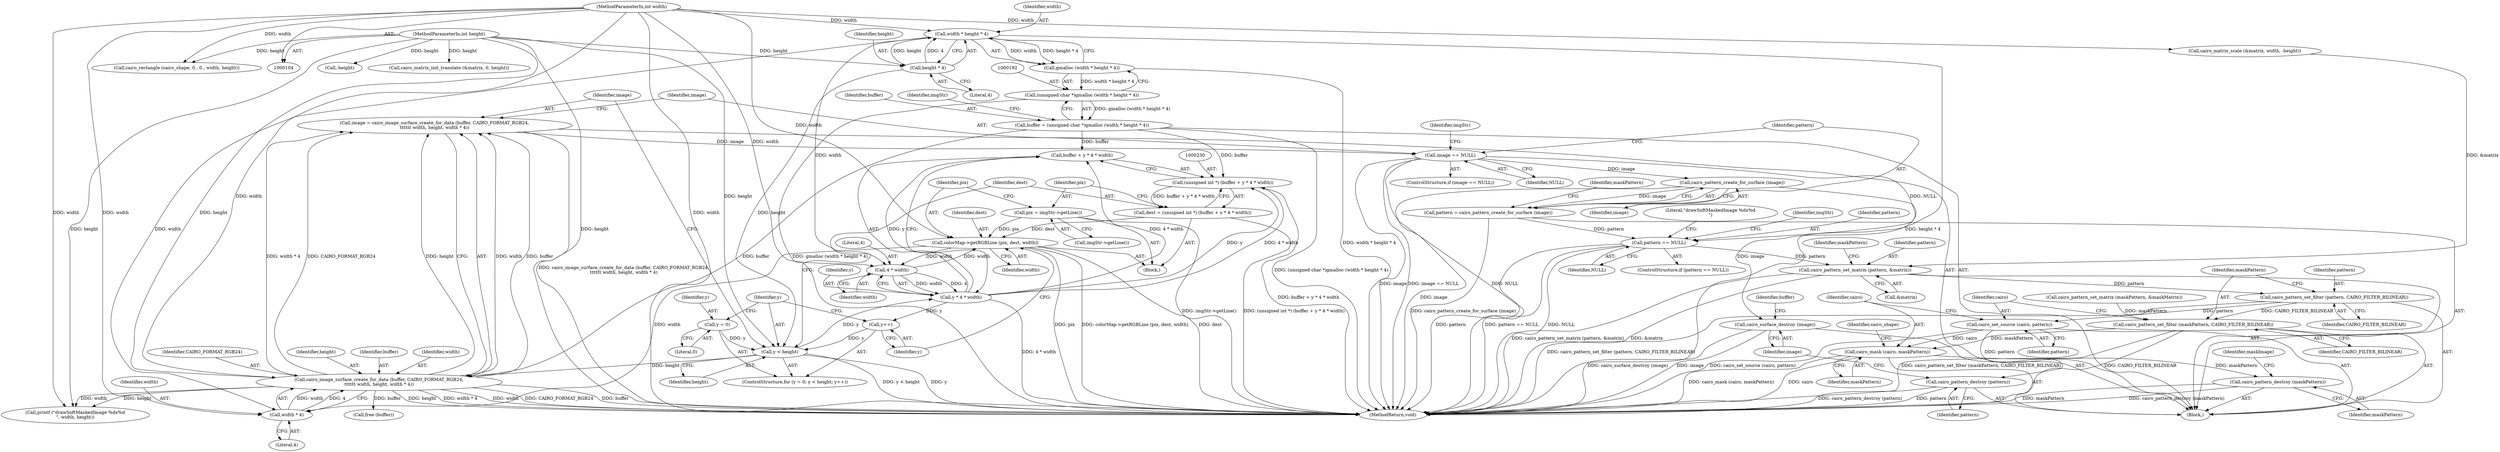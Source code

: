 digraph "0_poppler_7b2d314a61fd0e12f47c62996cb49ec0d1ba747a_3@API" {
"1000265" [label="(Call,cairo_pattern_create_for_surface (image))"];
"1000256" [label="(Call,image == NULL)"];
"1000245" [label="(Call,image = cairo_image_surface_create_for_data (buffer, CAIRO_FORMAT_RGB24,\n\t\t\t\t\t\t width, height, width * 4))"];
"1000247" [label="(Call,cairo_image_surface_create_for_data (buffer, CAIRO_FORMAT_RGB24,\n\t\t\t\t\t\t width, height, width * 4))"];
"1000189" [label="(Call,buffer = (unsigned char *)gmalloc (width * height * 4))"];
"1000191" [label="(Call,(unsigned char *)gmalloc (width * height * 4))"];
"1000193" [label="(Call,gmalloc (width * height * 4))"];
"1000194" [label="(Call,width * height * 4)"];
"1000108" [label="(MethodParameterIn,int width)"];
"1000196" [label="(Call,height * 4)"];
"1000109" [label="(MethodParameterIn,int height)"];
"1000252" [label="(Call,width * 4)"];
"1000241" [label="(Call,colorMap->getRGBLine (pix, dest, width))"];
"1000238" [label="(Call,pix = imgStr->getLine())"];
"1000227" [label="(Call,dest = (unsigned int *) (buffer + y * 4 * width))"];
"1000229" [label="(Call,(unsigned int *) (buffer + y * 4 * width))"];
"1000233" [label="(Call,y * 4 * width)"];
"1000221" [label="(Call,y < height)"];
"1000224" [label="(Call,y++)"];
"1000218" [label="(Call,y = 0)"];
"1000235" [label="(Call,4 * width)"];
"1000263" [label="(Call,pattern = cairo_pattern_create_for_surface (image))"];
"1000272" [label="(Call,pattern == NULL)"];
"1000306" [label="(Call,cairo_pattern_set_matrix (pattern, &matrix))"];
"1000314" [label="(Call,cairo_pattern_set_filter (pattern, CAIRO_FILTER_BILINEAR))"];
"1000317" [label="(Call,cairo_pattern_set_filter (maskPattern, CAIRO_FILTER_BILINEAR))"];
"1000323" [label="(Call,cairo_mask (cairo, maskPattern))"];
"1000337" [label="(Call,cairo_pattern_destroy (maskPattern))"];
"1000320" [label="(Call,cairo_set_source (cairo, pattern))"];
"1000341" [label="(Call,cairo_pattern_destroy (pattern))"];
"1000343" [label="(Call,cairo_surface_destroy (image))"];
"1000249" [label="(Identifier,CAIRO_FORMAT_RGB24)"];
"1000242" [label="(Identifier,pix)"];
"1000311" [label="(Identifier,maskPattern)"];
"1000193" [label="(Call,gmalloc (width * height * 4))"];
"1000265" [label="(Call,cairo_pattern_create_for_surface (image))"];
"1000258" [label="(Identifier,NULL)"];
"1000234" [label="(Identifier,y)"];
"1000271" [label="(ControlStructure,if (pattern == NULL))"];
"1000318" [label="(Identifier,maskPattern)"];
"1000346" [label="(Identifier,buffer)"];
"1000190" [label="(Identifier,buffer)"];
"1000194" [label="(Call,width * height * 4)"];
"1000281" [label="(Literal,\"drawSoftMaskedImage %dx%d\n\")"];
"1000343" [label="(Call,cairo_surface_destroy (image))"];
"1000255" [label="(ControlStructure,if (image == NULL))"];
"1000263" [label="(Call,pattern = cairo_pattern_create_for_surface (image))"];
"1000225" [label="(Identifier,y)"];
"1000254" [label="(Literal,4)"];
"1000341" [label="(Call,cairo_pattern_destroy (pattern))"];
"1000351" [label="(MethodReturn,void)"];
"1000251" [label="(Identifier,height)"];
"1000256" [label="(Call,image == NULL)"];
"1000219" [label="(Identifier,y)"];
"1000277" [label="(Identifier,imgStr)"];
"1000240" [label="(Call,imgStr->getLine())"];
"1000322" [label="(Identifier,pattern)"];
"1000189" [label="(Call,buffer = (unsigned char *)gmalloc (width * height * 4))"];
"1000222" [label="(Identifier,y)"];
"1000237" [label="(Identifier,width)"];
"1000315" [label="(Identifier,pattern)"];
"1000284" [label="(Call,cairo_matrix_init_translate (&matrix, 0, height))"];
"1000338" [label="(Identifier,maskPattern)"];
"1000245" [label="(Call,image = cairo_image_surface_create_for_data (buffer, CAIRO_FORMAT_RGB24,\n\t\t\t\t\t\t width, height, width * 4))"];
"1000226" [label="(Block,)"];
"1000273" [label="(Identifier,pattern)"];
"1000261" [label="(Identifier,imgStr)"];
"1000253" [label="(Identifier,width)"];
"1000252" [label="(Call,width * 4)"];
"1000108" [label="(MethodParameterIn,int width)"];
"1000196" [label="(Call,height * 4)"];
"1000229" [label="(Call,(unsigned int *) (buffer + y * 4 * width))"];
"1000109" [label="(MethodParameterIn,int height)"];
"1000223" [label="(Identifier,height)"];
"1000316" [label="(Identifier,CAIRO_FILTER_BILINEAR)"];
"1000327" [label="(Identifier,cairo_shape)"];
"1000344" [label="(Identifier,image)"];
"1000241" [label="(Call,colorMap->getRGBLine (pix, dest, width))"];
"1000235" [label="(Call,4 * width)"];
"1000340" [label="(Identifier,maskImage)"];
"1000257" [label="(Identifier,image)"];
"1000236" [label="(Literal,4)"];
"1000221" [label="(Call,y < height)"];
"1000342" [label="(Identifier,pattern)"];
"1000319" [label="(Identifier,CAIRO_FILTER_BILINEAR)"];
"1000247" [label="(Call,cairo_image_surface_create_for_data (buffer, CAIRO_FORMAT_RGB24,\n\t\t\t\t\t\t width, height, width * 4))"];
"1000218" [label="(Call,y = 0)"];
"1000293" [label="(Call,-height)"];
"1000195" [label="(Identifier,width)"];
"1000314" [label="(Call,cairo_pattern_set_filter (pattern, CAIRO_FILTER_BILINEAR))"];
"1000308" [label="(Call,&matrix)"];
"1000324" [label="(Identifier,cairo)"];
"1000274" [label="(Identifier,NULL)"];
"1000238" [label="(Call,pix = imgStr->getLine())"];
"1000191" [label="(Call,(unsigned char *)gmalloc (width * height * 4))"];
"1000323" [label="(Call,cairo_mask (cairo, maskPattern))"];
"1000246" [label="(Identifier,image)"];
"1000239" [label="(Identifier,pix)"];
"1000264" [label="(Identifier,pattern)"];
"1000272" [label="(Call,pattern == NULL)"];
"1000280" [label="(Call,printf (\"drawSoftMaskedImage %dx%d\n\", width, height))"];
"1000266" [label="(Identifier,image)"];
"1000228" [label="(Identifier,dest)"];
"1000268" [label="(Identifier,maskPattern)"];
"1000317" [label="(Call,cairo_pattern_set_filter (maskPattern, CAIRO_FILTER_BILINEAR))"];
"1000115" [label="(Block,)"];
"1000224" [label="(Call,y++)"];
"1000329" [label="(Call,cairo_rectangle (cairo_shape, 0., 0., width, height))"];
"1000233" [label="(Call,y * 4 * width)"];
"1000244" [label="(Identifier,width)"];
"1000320" [label="(Call,cairo_set_source (cairo, pattern))"];
"1000197" [label="(Identifier,height)"];
"1000306" [label="(Call,cairo_pattern_set_matrix (pattern, &matrix))"];
"1000248" [label="(Identifier,buffer)"];
"1000250" [label="(Identifier,width)"];
"1000243" [label="(Identifier,dest)"];
"1000325" [label="(Identifier,maskPattern)"];
"1000321" [label="(Identifier,cairo)"];
"1000198" [label="(Literal,4)"];
"1000289" [label="(Call,cairo_matrix_scale (&matrix, width, -height))"];
"1000227" [label="(Call,dest = (unsigned int *) (buffer + y * 4 * width))"];
"1000220" [label="(Literal,0)"];
"1000307" [label="(Identifier,pattern)"];
"1000231" [label="(Call,buffer + y * 4 * width)"];
"1000337" [label="(Call,cairo_pattern_destroy (maskPattern))"];
"1000310" [label="(Call,cairo_pattern_set_matrix (maskPattern, &maskMatrix))"];
"1000200" [label="(Identifier,imgStr)"];
"1000345" [label="(Call,free (buffer))"];
"1000217" [label="(ControlStructure,for (y = 0; y < height; y++))"];
"1000265" -> "1000263"  [label="AST: "];
"1000265" -> "1000266"  [label="CFG: "];
"1000266" -> "1000265"  [label="AST: "];
"1000263" -> "1000265"  [label="CFG: "];
"1000265" -> "1000351"  [label="DDG: image"];
"1000265" -> "1000263"  [label="DDG: image"];
"1000256" -> "1000265"  [label="DDG: image"];
"1000265" -> "1000343"  [label="DDG: image"];
"1000256" -> "1000255"  [label="AST: "];
"1000256" -> "1000258"  [label="CFG: "];
"1000257" -> "1000256"  [label="AST: "];
"1000258" -> "1000256"  [label="AST: "];
"1000261" -> "1000256"  [label="CFG: "];
"1000264" -> "1000256"  [label="CFG: "];
"1000256" -> "1000351"  [label="DDG: NULL"];
"1000256" -> "1000351"  [label="DDG: image"];
"1000256" -> "1000351"  [label="DDG: image == NULL"];
"1000245" -> "1000256"  [label="DDG: image"];
"1000256" -> "1000272"  [label="DDG: NULL"];
"1000245" -> "1000115"  [label="AST: "];
"1000245" -> "1000247"  [label="CFG: "];
"1000246" -> "1000245"  [label="AST: "];
"1000247" -> "1000245"  [label="AST: "];
"1000257" -> "1000245"  [label="CFG: "];
"1000245" -> "1000351"  [label="DDG: cairo_image_surface_create_for_data (buffer, CAIRO_FORMAT_RGB24,\n\t\t\t\t\t\t width, height, width * 4)"];
"1000247" -> "1000245"  [label="DDG: buffer"];
"1000247" -> "1000245"  [label="DDG: width"];
"1000247" -> "1000245"  [label="DDG: width * 4"];
"1000247" -> "1000245"  [label="DDG: CAIRO_FORMAT_RGB24"];
"1000247" -> "1000245"  [label="DDG: height"];
"1000247" -> "1000252"  [label="CFG: "];
"1000248" -> "1000247"  [label="AST: "];
"1000249" -> "1000247"  [label="AST: "];
"1000250" -> "1000247"  [label="AST: "];
"1000251" -> "1000247"  [label="AST: "];
"1000252" -> "1000247"  [label="AST: "];
"1000247" -> "1000351"  [label="DDG: buffer"];
"1000247" -> "1000351"  [label="DDG: height"];
"1000247" -> "1000351"  [label="DDG: width * 4"];
"1000247" -> "1000351"  [label="DDG: width"];
"1000247" -> "1000351"  [label="DDG: CAIRO_FORMAT_RGB24"];
"1000189" -> "1000247"  [label="DDG: buffer"];
"1000252" -> "1000247"  [label="DDG: width"];
"1000252" -> "1000247"  [label="DDG: 4"];
"1000108" -> "1000247"  [label="DDG: width"];
"1000221" -> "1000247"  [label="DDG: height"];
"1000109" -> "1000247"  [label="DDG: height"];
"1000247" -> "1000280"  [label="DDG: width"];
"1000247" -> "1000280"  [label="DDG: height"];
"1000247" -> "1000345"  [label="DDG: buffer"];
"1000189" -> "1000115"  [label="AST: "];
"1000189" -> "1000191"  [label="CFG: "];
"1000190" -> "1000189"  [label="AST: "];
"1000191" -> "1000189"  [label="AST: "];
"1000200" -> "1000189"  [label="CFG: "];
"1000189" -> "1000351"  [label="DDG: (unsigned char *)gmalloc (width * height * 4)"];
"1000191" -> "1000189"  [label="DDG: gmalloc (width * height * 4)"];
"1000189" -> "1000229"  [label="DDG: buffer"];
"1000189" -> "1000231"  [label="DDG: buffer"];
"1000191" -> "1000193"  [label="CFG: "];
"1000192" -> "1000191"  [label="AST: "];
"1000193" -> "1000191"  [label="AST: "];
"1000191" -> "1000351"  [label="DDG: gmalloc (width * height * 4)"];
"1000193" -> "1000191"  [label="DDG: width * height * 4"];
"1000193" -> "1000194"  [label="CFG: "];
"1000194" -> "1000193"  [label="AST: "];
"1000193" -> "1000351"  [label="DDG: width * height * 4"];
"1000194" -> "1000193"  [label="DDG: width"];
"1000194" -> "1000193"  [label="DDG: height * 4"];
"1000194" -> "1000196"  [label="CFG: "];
"1000195" -> "1000194"  [label="AST: "];
"1000196" -> "1000194"  [label="AST: "];
"1000194" -> "1000351"  [label="DDG: height * 4"];
"1000108" -> "1000194"  [label="DDG: width"];
"1000196" -> "1000194"  [label="DDG: height"];
"1000196" -> "1000194"  [label="DDG: 4"];
"1000194" -> "1000235"  [label="DDG: width"];
"1000194" -> "1000252"  [label="DDG: width"];
"1000108" -> "1000104"  [label="AST: "];
"1000108" -> "1000351"  [label="DDG: width"];
"1000108" -> "1000235"  [label="DDG: width"];
"1000108" -> "1000241"  [label="DDG: width"];
"1000108" -> "1000252"  [label="DDG: width"];
"1000108" -> "1000280"  [label="DDG: width"];
"1000108" -> "1000289"  [label="DDG: width"];
"1000108" -> "1000329"  [label="DDG: width"];
"1000196" -> "1000198"  [label="CFG: "];
"1000197" -> "1000196"  [label="AST: "];
"1000198" -> "1000196"  [label="AST: "];
"1000109" -> "1000196"  [label="DDG: height"];
"1000196" -> "1000221"  [label="DDG: height"];
"1000109" -> "1000104"  [label="AST: "];
"1000109" -> "1000351"  [label="DDG: height"];
"1000109" -> "1000221"  [label="DDG: height"];
"1000109" -> "1000280"  [label="DDG: height"];
"1000109" -> "1000284"  [label="DDG: height"];
"1000109" -> "1000293"  [label="DDG: height"];
"1000109" -> "1000329"  [label="DDG: height"];
"1000252" -> "1000254"  [label="CFG: "];
"1000253" -> "1000252"  [label="AST: "];
"1000254" -> "1000252"  [label="AST: "];
"1000241" -> "1000252"  [label="DDG: width"];
"1000241" -> "1000226"  [label="AST: "];
"1000241" -> "1000244"  [label="CFG: "];
"1000242" -> "1000241"  [label="AST: "];
"1000243" -> "1000241"  [label="AST: "];
"1000244" -> "1000241"  [label="AST: "];
"1000225" -> "1000241"  [label="CFG: "];
"1000241" -> "1000351"  [label="DDG: pix"];
"1000241" -> "1000351"  [label="DDG: colorMap->getRGBLine (pix, dest, width)"];
"1000241" -> "1000351"  [label="DDG: dest"];
"1000241" -> "1000235"  [label="DDG: width"];
"1000238" -> "1000241"  [label="DDG: pix"];
"1000227" -> "1000241"  [label="DDG: dest"];
"1000235" -> "1000241"  [label="DDG: width"];
"1000238" -> "1000226"  [label="AST: "];
"1000238" -> "1000240"  [label="CFG: "];
"1000239" -> "1000238"  [label="AST: "];
"1000240" -> "1000238"  [label="AST: "];
"1000242" -> "1000238"  [label="CFG: "];
"1000238" -> "1000351"  [label="DDG: imgStr->getLine()"];
"1000227" -> "1000226"  [label="AST: "];
"1000227" -> "1000229"  [label="CFG: "];
"1000228" -> "1000227"  [label="AST: "];
"1000229" -> "1000227"  [label="AST: "];
"1000239" -> "1000227"  [label="CFG: "];
"1000227" -> "1000351"  [label="DDG: (unsigned int *) (buffer + y * 4 * width)"];
"1000229" -> "1000227"  [label="DDG: buffer + y * 4 * width"];
"1000229" -> "1000231"  [label="CFG: "];
"1000230" -> "1000229"  [label="AST: "];
"1000231" -> "1000229"  [label="AST: "];
"1000229" -> "1000351"  [label="DDG: buffer + y * 4 * width"];
"1000233" -> "1000229"  [label="DDG: y"];
"1000233" -> "1000229"  [label="DDG: 4 * width"];
"1000233" -> "1000231"  [label="AST: "];
"1000233" -> "1000235"  [label="CFG: "];
"1000234" -> "1000233"  [label="AST: "];
"1000235" -> "1000233"  [label="AST: "];
"1000231" -> "1000233"  [label="CFG: "];
"1000233" -> "1000351"  [label="DDG: 4 * width"];
"1000233" -> "1000224"  [label="DDG: y"];
"1000233" -> "1000231"  [label="DDG: y"];
"1000233" -> "1000231"  [label="DDG: 4 * width"];
"1000221" -> "1000233"  [label="DDG: y"];
"1000235" -> "1000233"  [label="DDG: 4"];
"1000235" -> "1000233"  [label="DDG: width"];
"1000221" -> "1000217"  [label="AST: "];
"1000221" -> "1000223"  [label="CFG: "];
"1000222" -> "1000221"  [label="AST: "];
"1000223" -> "1000221"  [label="AST: "];
"1000228" -> "1000221"  [label="CFG: "];
"1000246" -> "1000221"  [label="CFG: "];
"1000221" -> "1000351"  [label="DDG: y < height"];
"1000221" -> "1000351"  [label="DDG: y"];
"1000224" -> "1000221"  [label="DDG: y"];
"1000218" -> "1000221"  [label="DDG: y"];
"1000224" -> "1000217"  [label="AST: "];
"1000224" -> "1000225"  [label="CFG: "];
"1000225" -> "1000224"  [label="AST: "];
"1000222" -> "1000224"  [label="CFG: "];
"1000218" -> "1000217"  [label="AST: "];
"1000218" -> "1000220"  [label="CFG: "];
"1000219" -> "1000218"  [label="AST: "];
"1000220" -> "1000218"  [label="AST: "];
"1000222" -> "1000218"  [label="CFG: "];
"1000235" -> "1000237"  [label="CFG: "];
"1000236" -> "1000235"  [label="AST: "];
"1000237" -> "1000235"  [label="AST: "];
"1000263" -> "1000115"  [label="AST: "];
"1000264" -> "1000263"  [label="AST: "];
"1000268" -> "1000263"  [label="CFG: "];
"1000263" -> "1000351"  [label="DDG: cairo_pattern_create_for_surface (image)"];
"1000263" -> "1000272"  [label="DDG: pattern"];
"1000272" -> "1000271"  [label="AST: "];
"1000272" -> "1000274"  [label="CFG: "];
"1000273" -> "1000272"  [label="AST: "];
"1000274" -> "1000272"  [label="AST: "];
"1000277" -> "1000272"  [label="CFG: "];
"1000281" -> "1000272"  [label="CFG: "];
"1000272" -> "1000351"  [label="DDG: NULL"];
"1000272" -> "1000351"  [label="DDG: pattern"];
"1000272" -> "1000351"  [label="DDG: pattern == NULL"];
"1000272" -> "1000306"  [label="DDG: pattern"];
"1000306" -> "1000115"  [label="AST: "];
"1000306" -> "1000308"  [label="CFG: "];
"1000307" -> "1000306"  [label="AST: "];
"1000308" -> "1000306"  [label="AST: "];
"1000311" -> "1000306"  [label="CFG: "];
"1000306" -> "1000351"  [label="DDG: cairo_pattern_set_matrix (pattern, &matrix)"];
"1000306" -> "1000351"  [label="DDG: &matrix"];
"1000289" -> "1000306"  [label="DDG: &matrix"];
"1000306" -> "1000314"  [label="DDG: pattern"];
"1000314" -> "1000115"  [label="AST: "];
"1000314" -> "1000316"  [label="CFG: "];
"1000315" -> "1000314"  [label="AST: "];
"1000316" -> "1000314"  [label="AST: "];
"1000318" -> "1000314"  [label="CFG: "];
"1000314" -> "1000351"  [label="DDG: cairo_pattern_set_filter (pattern, CAIRO_FILTER_BILINEAR)"];
"1000314" -> "1000317"  [label="DDG: CAIRO_FILTER_BILINEAR"];
"1000314" -> "1000320"  [label="DDG: pattern"];
"1000317" -> "1000115"  [label="AST: "];
"1000317" -> "1000319"  [label="CFG: "];
"1000318" -> "1000317"  [label="AST: "];
"1000319" -> "1000317"  [label="AST: "];
"1000321" -> "1000317"  [label="CFG: "];
"1000317" -> "1000351"  [label="DDG: CAIRO_FILTER_BILINEAR"];
"1000317" -> "1000351"  [label="DDG: cairo_pattern_set_filter (maskPattern, CAIRO_FILTER_BILINEAR)"];
"1000310" -> "1000317"  [label="DDG: maskPattern"];
"1000317" -> "1000323"  [label="DDG: maskPattern"];
"1000323" -> "1000115"  [label="AST: "];
"1000323" -> "1000325"  [label="CFG: "];
"1000324" -> "1000323"  [label="AST: "];
"1000325" -> "1000323"  [label="AST: "];
"1000327" -> "1000323"  [label="CFG: "];
"1000323" -> "1000351"  [label="DDG: cairo"];
"1000323" -> "1000351"  [label="DDG: cairo_mask (cairo, maskPattern)"];
"1000320" -> "1000323"  [label="DDG: cairo"];
"1000323" -> "1000337"  [label="DDG: maskPattern"];
"1000337" -> "1000115"  [label="AST: "];
"1000337" -> "1000338"  [label="CFG: "];
"1000338" -> "1000337"  [label="AST: "];
"1000340" -> "1000337"  [label="CFG: "];
"1000337" -> "1000351"  [label="DDG: maskPattern"];
"1000337" -> "1000351"  [label="DDG: cairo_pattern_destroy (maskPattern)"];
"1000320" -> "1000115"  [label="AST: "];
"1000320" -> "1000322"  [label="CFG: "];
"1000321" -> "1000320"  [label="AST: "];
"1000322" -> "1000320"  [label="AST: "];
"1000324" -> "1000320"  [label="CFG: "];
"1000320" -> "1000351"  [label="DDG: cairo_set_source (cairo, pattern)"];
"1000320" -> "1000341"  [label="DDG: pattern"];
"1000341" -> "1000115"  [label="AST: "];
"1000341" -> "1000342"  [label="CFG: "];
"1000342" -> "1000341"  [label="AST: "];
"1000344" -> "1000341"  [label="CFG: "];
"1000341" -> "1000351"  [label="DDG: pattern"];
"1000341" -> "1000351"  [label="DDG: cairo_pattern_destroy (pattern)"];
"1000343" -> "1000115"  [label="AST: "];
"1000343" -> "1000344"  [label="CFG: "];
"1000344" -> "1000343"  [label="AST: "];
"1000346" -> "1000343"  [label="CFG: "];
"1000343" -> "1000351"  [label="DDG: image"];
"1000343" -> "1000351"  [label="DDG: cairo_surface_destroy (image)"];
}
